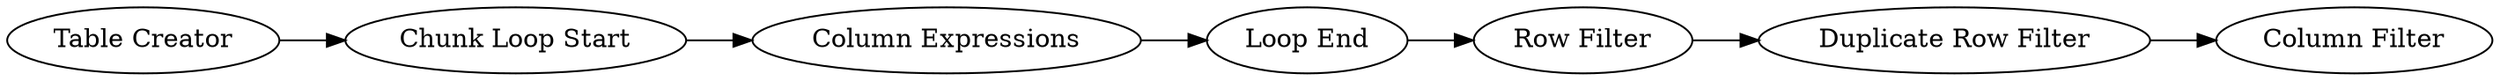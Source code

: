 digraph {
	773 -> 774
	767 -> 764
	764 -> 773
	772 -> 767
	771 -> 772
	774 -> 766
	766 [label="Column Filter"]
	774 [label="Duplicate Row Filter"]
	764 [label="Loop End"]
	772 [label="Chunk Loop Start"]
	771 [label="Table Creator"]
	773 [label="Row Filter"]
	767 [label="Column Expressions"]
	rankdir=LR
}
